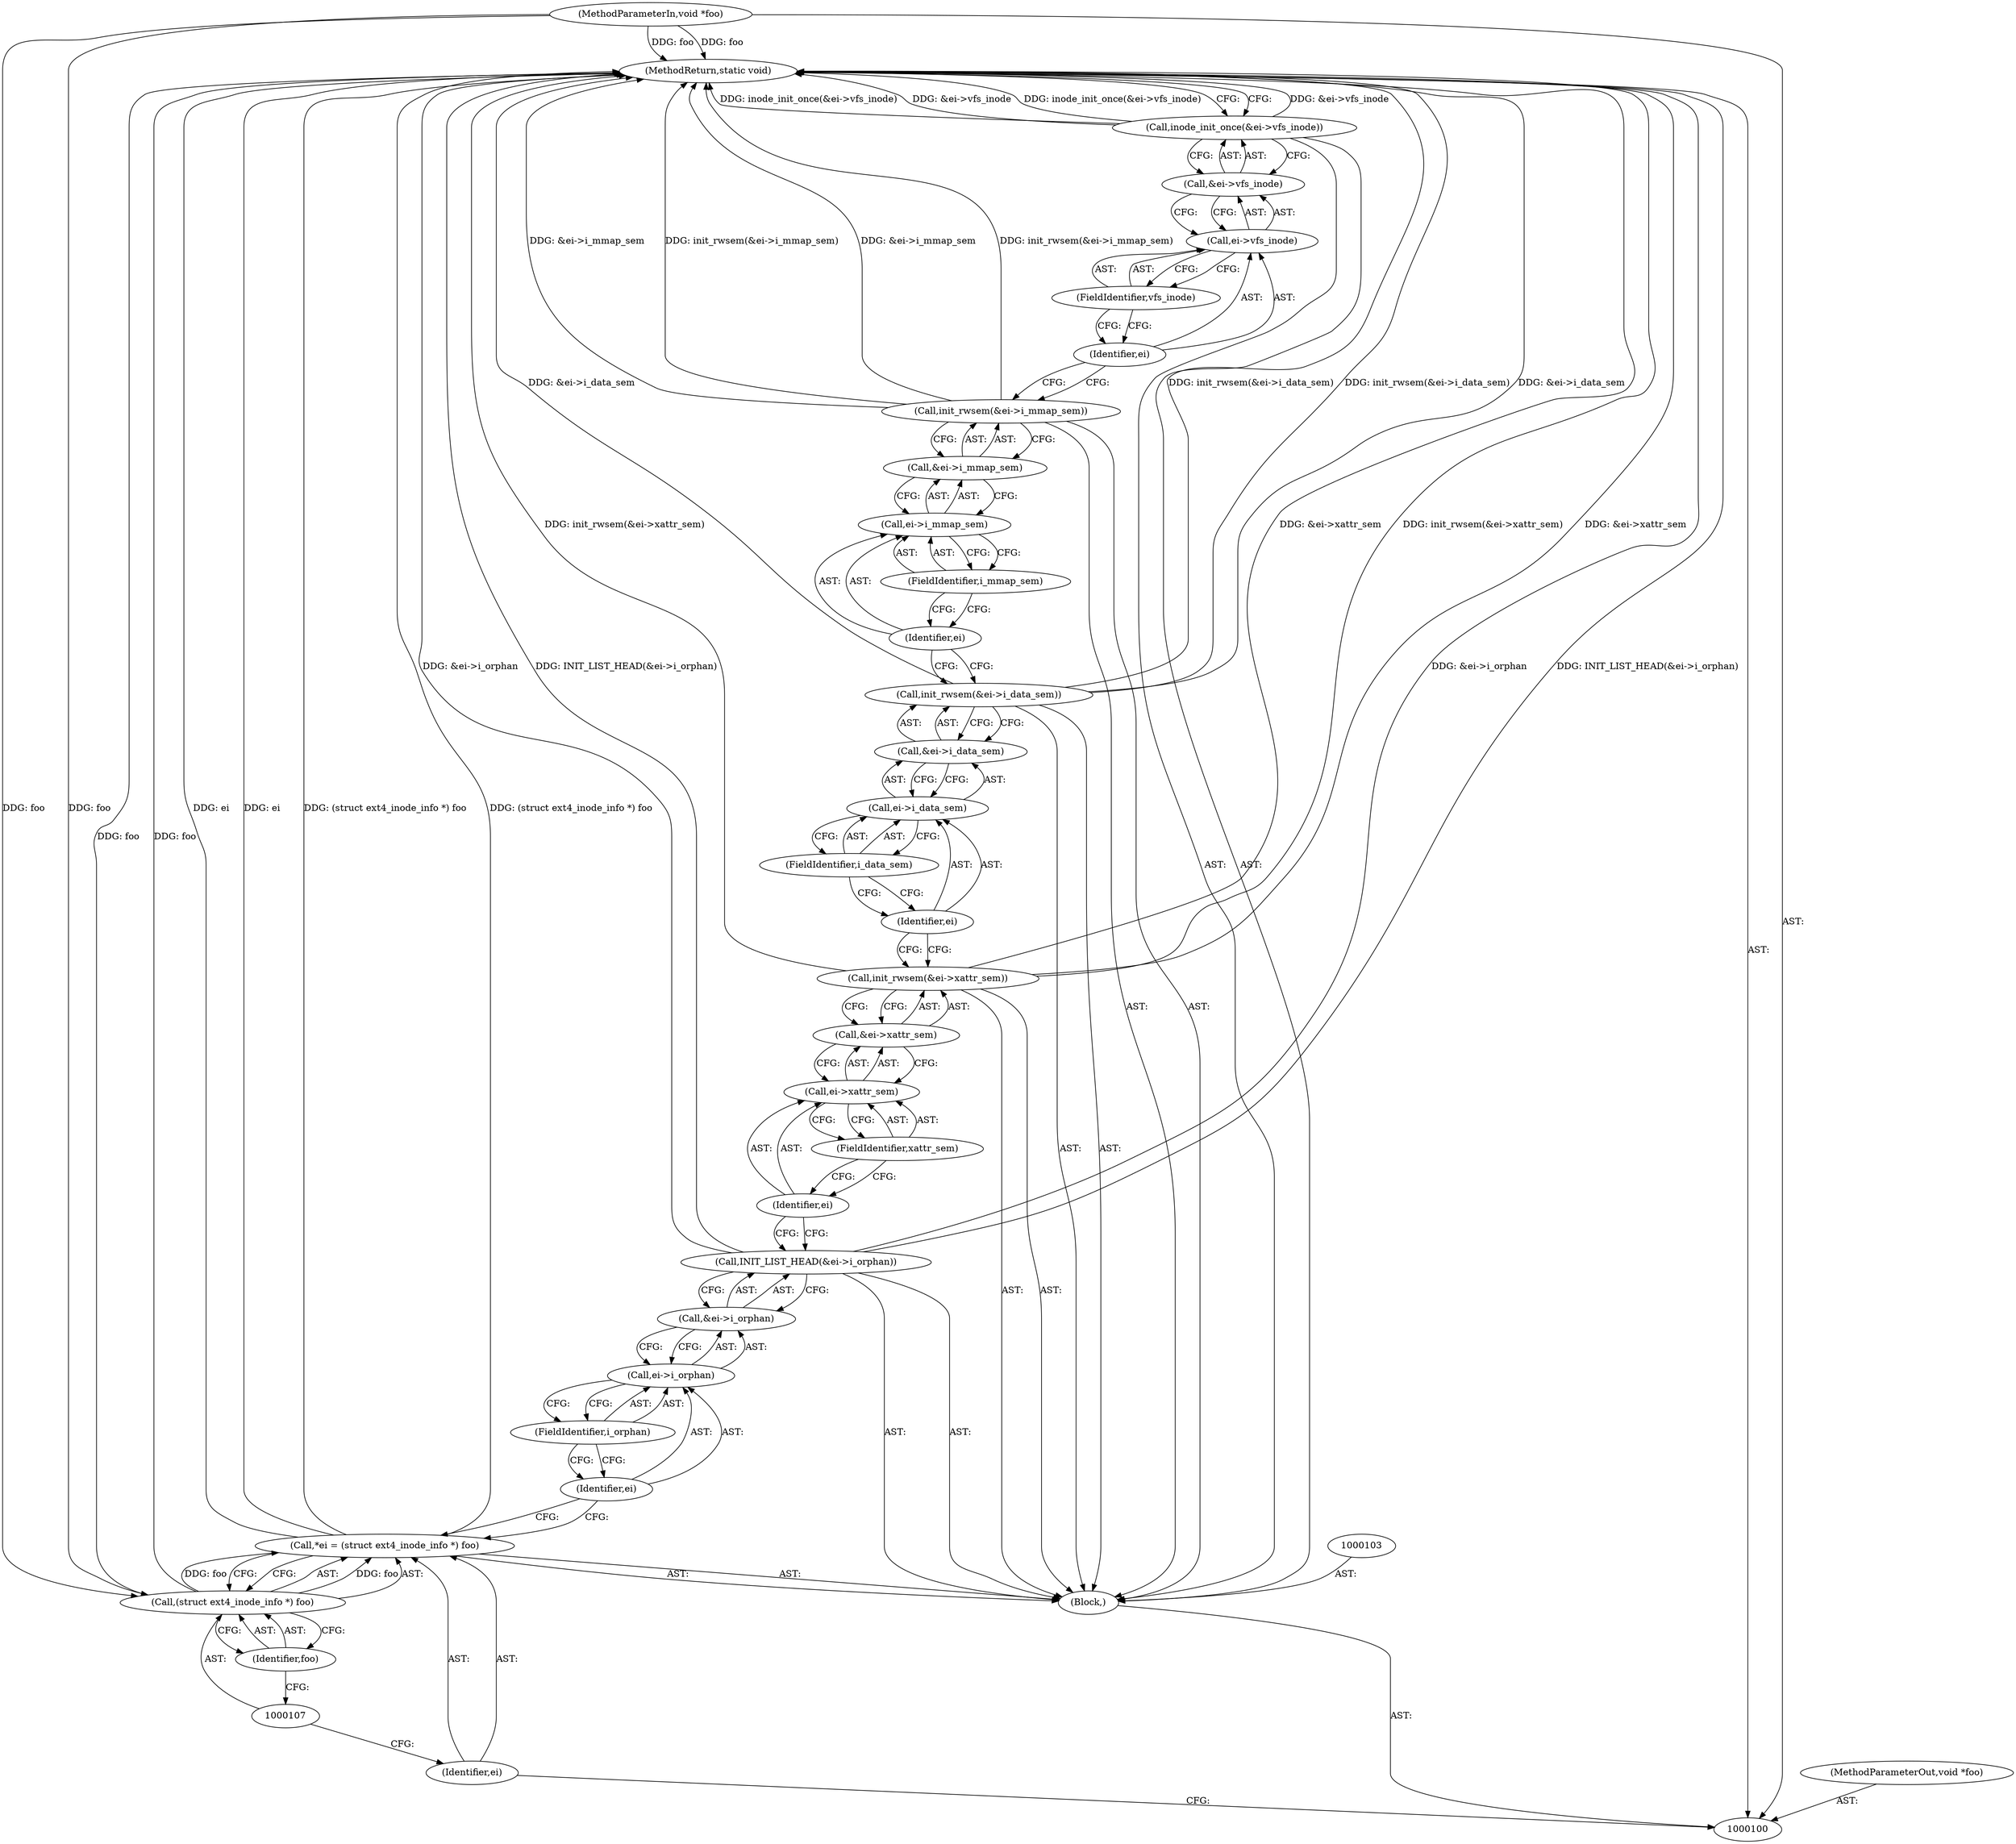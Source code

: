 digraph "0_linux_ea3d7209ca01da209cda6f0dea8be9cc4b7a933b_8" {
"1000134" [label="(MethodReturn,static void)"];
"1000101" [label="(MethodParameterIn,void *foo)"];
"1000171" [label="(MethodParameterOut,void *foo)"];
"1000102" [label="(Block,)"];
"1000104" [label="(Call,*ei = (struct ext4_inode_info *) foo)"];
"1000105" [label="(Identifier,ei)"];
"1000106" [label="(Call,(struct ext4_inode_info *) foo)"];
"1000108" [label="(Identifier,foo)"];
"1000110" [label="(Call,&ei->i_orphan)"];
"1000111" [label="(Call,ei->i_orphan)"];
"1000112" [label="(Identifier,ei)"];
"1000109" [label="(Call,INIT_LIST_HEAD(&ei->i_orphan))"];
"1000113" [label="(FieldIdentifier,i_orphan)"];
"1000115" [label="(Call,&ei->xattr_sem)"];
"1000116" [label="(Call,ei->xattr_sem)"];
"1000117" [label="(Identifier,ei)"];
"1000118" [label="(FieldIdentifier,xattr_sem)"];
"1000114" [label="(Call,init_rwsem(&ei->xattr_sem))"];
"1000120" [label="(Call,&ei->i_data_sem)"];
"1000121" [label="(Call,ei->i_data_sem)"];
"1000122" [label="(Identifier,ei)"];
"1000123" [label="(FieldIdentifier,i_data_sem)"];
"1000119" [label="(Call,init_rwsem(&ei->i_data_sem))"];
"1000124" [label="(Call,init_rwsem(&ei->i_mmap_sem))"];
"1000125" [label="(Call,&ei->i_mmap_sem)"];
"1000126" [label="(Call,ei->i_mmap_sem)"];
"1000127" [label="(Identifier,ei)"];
"1000128" [label="(FieldIdentifier,i_mmap_sem)"];
"1000130" [label="(Call,&ei->vfs_inode)"];
"1000131" [label="(Call,ei->vfs_inode)"];
"1000132" [label="(Identifier,ei)"];
"1000129" [label="(Call,inode_init_once(&ei->vfs_inode))"];
"1000133" [label="(FieldIdentifier,vfs_inode)"];
"1000134" -> "1000100"  [label="AST: "];
"1000134" -> "1000129"  [label="CFG: "];
"1000129" -> "1000134"  [label="DDG: &ei->vfs_inode"];
"1000129" -> "1000134"  [label="DDG: inode_init_once(&ei->vfs_inode)"];
"1000124" -> "1000134"  [label="DDG: &ei->i_mmap_sem"];
"1000124" -> "1000134"  [label="DDG: init_rwsem(&ei->i_mmap_sem)"];
"1000106" -> "1000134"  [label="DDG: foo"];
"1000104" -> "1000134"  [label="DDG: ei"];
"1000104" -> "1000134"  [label="DDG: (struct ext4_inode_info *) foo"];
"1000114" -> "1000134"  [label="DDG: init_rwsem(&ei->xattr_sem)"];
"1000114" -> "1000134"  [label="DDG: &ei->xattr_sem"];
"1000119" -> "1000134"  [label="DDG: init_rwsem(&ei->i_data_sem)"];
"1000119" -> "1000134"  [label="DDG: &ei->i_data_sem"];
"1000101" -> "1000134"  [label="DDG: foo"];
"1000109" -> "1000134"  [label="DDG: &ei->i_orphan"];
"1000109" -> "1000134"  [label="DDG: INIT_LIST_HEAD(&ei->i_orphan)"];
"1000101" -> "1000100"  [label="AST: "];
"1000101" -> "1000134"  [label="DDG: foo"];
"1000101" -> "1000106"  [label="DDG: foo"];
"1000171" -> "1000100"  [label="AST: "];
"1000102" -> "1000100"  [label="AST: "];
"1000103" -> "1000102"  [label="AST: "];
"1000104" -> "1000102"  [label="AST: "];
"1000109" -> "1000102"  [label="AST: "];
"1000114" -> "1000102"  [label="AST: "];
"1000119" -> "1000102"  [label="AST: "];
"1000124" -> "1000102"  [label="AST: "];
"1000129" -> "1000102"  [label="AST: "];
"1000104" -> "1000102"  [label="AST: "];
"1000104" -> "1000106"  [label="CFG: "];
"1000105" -> "1000104"  [label="AST: "];
"1000106" -> "1000104"  [label="AST: "];
"1000112" -> "1000104"  [label="CFG: "];
"1000104" -> "1000134"  [label="DDG: ei"];
"1000104" -> "1000134"  [label="DDG: (struct ext4_inode_info *) foo"];
"1000106" -> "1000104"  [label="DDG: foo"];
"1000105" -> "1000104"  [label="AST: "];
"1000105" -> "1000100"  [label="CFG: "];
"1000107" -> "1000105"  [label="CFG: "];
"1000106" -> "1000104"  [label="AST: "];
"1000106" -> "1000108"  [label="CFG: "];
"1000107" -> "1000106"  [label="AST: "];
"1000108" -> "1000106"  [label="AST: "];
"1000104" -> "1000106"  [label="CFG: "];
"1000106" -> "1000134"  [label="DDG: foo"];
"1000106" -> "1000104"  [label="DDG: foo"];
"1000101" -> "1000106"  [label="DDG: foo"];
"1000108" -> "1000106"  [label="AST: "];
"1000108" -> "1000107"  [label="CFG: "];
"1000106" -> "1000108"  [label="CFG: "];
"1000110" -> "1000109"  [label="AST: "];
"1000110" -> "1000111"  [label="CFG: "];
"1000111" -> "1000110"  [label="AST: "];
"1000109" -> "1000110"  [label="CFG: "];
"1000111" -> "1000110"  [label="AST: "];
"1000111" -> "1000113"  [label="CFG: "];
"1000112" -> "1000111"  [label="AST: "];
"1000113" -> "1000111"  [label="AST: "];
"1000110" -> "1000111"  [label="CFG: "];
"1000112" -> "1000111"  [label="AST: "];
"1000112" -> "1000104"  [label="CFG: "];
"1000113" -> "1000112"  [label="CFG: "];
"1000109" -> "1000102"  [label="AST: "];
"1000109" -> "1000110"  [label="CFG: "];
"1000110" -> "1000109"  [label="AST: "];
"1000117" -> "1000109"  [label="CFG: "];
"1000109" -> "1000134"  [label="DDG: &ei->i_orphan"];
"1000109" -> "1000134"  [label="DDG: INIT_LIST_HEAD(&ei->i_orphan)"];
"1000113" -> "1000111"  [label="AST: "];
"1000113" -> "1000112"  [label="CFG: "];
"1000111" -> "1000113"  [label="CFG: "];
"1000115" -> "1000114"  [label="AST: "];
"1000115" -> "1000116"  [label="CFG: "];
"1000116" -> "1000115"  [label="AST: "];
"1000114" -> "1000115"  [label="CFG: "];
"1000116" -> "1000115"  [label="AST: "];
"1000116" -> "1000118"  [label="CFG: "];
"1000117" -> "1000116"  [label="AST: "];
"1000118" -> "1000116"  [label="AST: "];
"1000115" -> "1000116"  [label="CFG: "];
"1000117" -> "1000116"  [label="AST: "];
"1000117" -> "1000109"  [label="CFG: "];
"1000118" -> "1000117"  [label="CFG: "];
"1000118" -> "1000116"  [label="AST: "];
"1000118" -> "1000117"  [label="CFG: "];
"1000116" -> "1000118"  [label="CFG: "];
"1000114" -> "1000102"  [label="AST: "];
"1000114" -> "1000115"  [label="CFG: "];
"1000115" -> "1000114"  [label="AST: "];
"1000122" -> "1000114"  [label="CFG: "];
"1000114" -> "1000134"  [label="DDG: init_rwsem(&ei->xattr_sem)"];
"1000114" -> "1000134"  [label="DDG: &ei->xattr_sem"];
"1000120" -> "1000119"  [label="AST: "];
"1000120" -> "1000121"  [label="CFG: "];
"1000121" -> "1000120"  [label="AST: "];
"1000119" -> "1000120"  [label="CFG: "];
"1000121" -> "1000120"  [label="AST: "];
"1000121" -> "1000123"  [label="CFG: "];
"1000122" -> "1000121"  [label="AST: "];
"1000123" -> "1000121"  [label="AST: "];
"1000120" -> "1000121"  [label="CFG: "];
"1000122" -> "1000121"  [label="AST: "];
"1000122" -> "1000114"  [label="CFG: "];
"1000123" -> "1000122"  [label="CFG: "];
"1000123" -> "1000121"  [label="AST: "];
"1000123" -> "1000122"  [label="CFG: "];
"1000121" -> "1000123"  [label="CFG: "];
"1000119" -> "1000102"  [label="AST: "];
"1000119" -> "1000120"  [label="CFG: "];
"1000120" -> "1000119"  [label="AST: "];
"1000127" -> "1000119"  [label="CFG: "];
"1000119" -> "1000134"  [label="DDG: init_rwsem(&ei->i_data_sem)"];
"1000119" -> "1000134"  [label="DDG: &ei->i_data_sem"];
"1000124" -> "1000102"  [label="AST: "];
"1000124" -> "1000125"  [label="CFG: "];
"1000125" -> "1000124"  [label="AST: "];
"1000132" -> "1000124"  [label="CFG: "];
"1000124" -> "1000134"  [label="DDG: &ei->i_mmap_sem"];
"1000124" -> "1000134"  [label="DDG: init_rwsem(&ei->i_mmap_sem)"];
"1000125" -> "1000124"  [label="AST: "];
"1000125" -> "1000126"  [label="CFG: "];
"1000126" -> "1000125"  [label="AST: "];
"1000124" -> "1000125"  [label="CFG: "];
"1000126" -> "1000125"  [label="AST: "];
"1000126" -> "1000128"  [label="CFG: "];
"1000127" -> "1000126"  [label="AST: "];
"1000128" -> "1000126"  [label="AST: "];
"1000125" -> "1000126"  [label="CFG: "];
"1000127" -> "1000126"  [label="AST: "];
"1000127" -> "1000119"  [label="CFG: "];
"1000128" -> "1000127"  [label="CFG: "];
"1000128" -> "1000126"  [label="AST: "];
"1000128" -> "1000127"  [label="CFG: "];
"1000126" -> "1000128"  [label="CFG: "];
"1000130" -> "1000129"  [label="AST: "];
"1000130" -> "1000131"  [label="CFG: "];
"1000131" -> "1000130"  [label="AST: "];
"1000129" -> "1000130"  [label="CFG: "];
"1000131" -> "1000130"  [label="AST: "];
"1000131" -> "1000133"  [label="CFG: "];
"1000132" -> "1000131"  [label="AST: "];
"1000133" -> "1000131"  [label="AST: "];
"1000130" -> "1000131"  [label="CFG: "];
"1000132" -> "1000131"  [label="AST: "];
"1000132" -> "1000124"  [label="CFG: "];
"1000133" -> "1000132"  [label="CFG: "];
"1000129" -> "1000102"  [label="AST: "];
"1000129" -> "1000130"  [label="CFG: "];
"1000130" -> "1000129"  [label="AST: "];
"1000134" -> "1000129"  [label="CFG: "];
"1000129" -> "1000134"  [label="DDG: &ei->vfs_inode"];
"1000129" -> "1000134"  [label="DDG: inode_init_once(&ei->vfs_inode)"];
"1000133" -> "1000131"  [label="AST: "];
"1000133" -> "1000132"  [label="CFG: "];
"1000131" -> "1000133"  [label="CFG: "];
}
